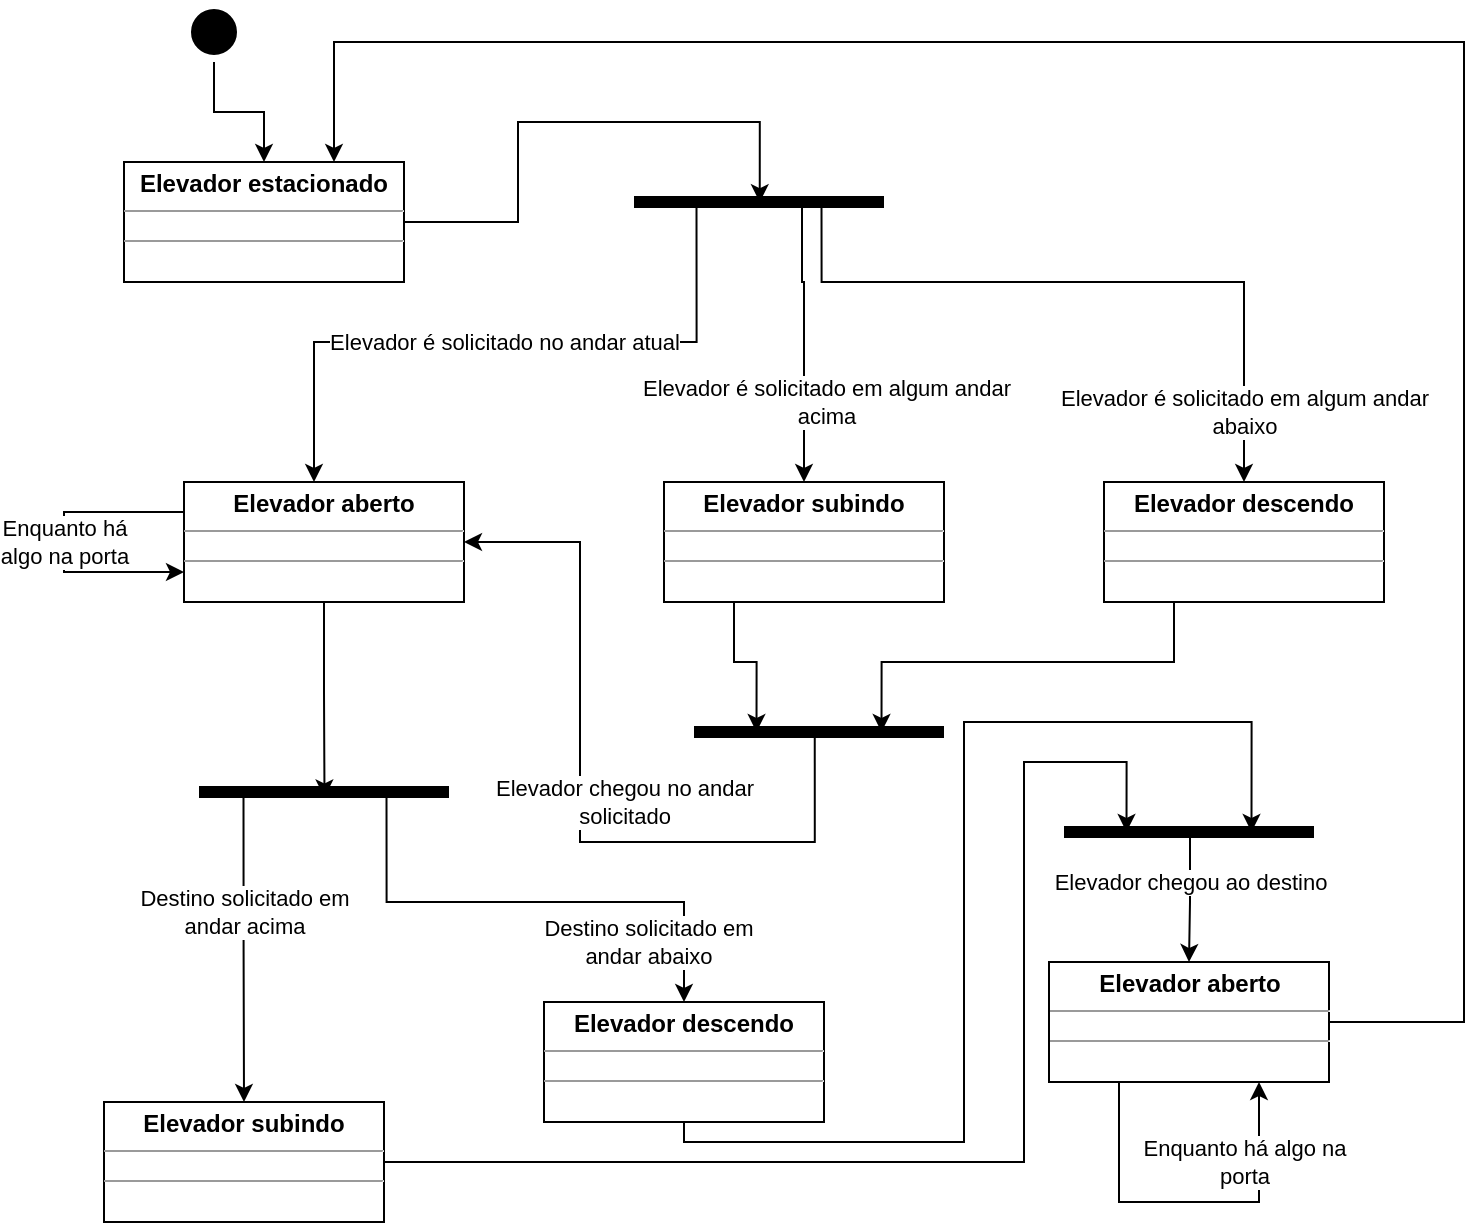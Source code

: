 <mxfile version="16.6.3" type="github">
  <diagram id="zrNJwGnwcq6ZNgj3S5Op" name="Page-1">
    <mxGraphModel dx="868" dy="496" grid="1" gridSize="10" guides="1" tooltips="1" connect="1" arrows="1" fold="1" page="1" pageScale="1" pageWidth="1169" pageHeight="827" math="0" shadow="0">
      <root>
        <mxCell id="0" />
        <mxCell id="1" parent="0" />
        <mxCell id="Ba2wZf8MUgnOTTPcZdg_-17" style="edgeStyle=orthogonalEdgeStyle;rounded=0;orthogonalLoop=1;jettySize=auto;html=1;exitX=0.5;exitY=1;exitDx=0;exitDy=0;entryX=0.5;entryY=0;entryDx=0;entryDy=0;" edge="1" parent="1" source="Ba2wZf8MUgnOTTPcZdg_-18" target="Ba2wZf8MUgnOTTPcZdg_-27">
          <mxGeometry relative="1" as="geometry" />
        </mxCell>
        <mxCell id="Ba2wZf8MUgnOTTPcZdg_-18" value="" style="ellipse;html=1;shape=startState;fillColor=#000000;strokeColor=#000000;" vertex="1" parent="1">
          <mxGeometry x="170" y="190" width="30" height="30" as="geometry" />
        </mxCell>
        <mxCell id="Ba2wZf8MUgnOTTPcZdg_-19" style="edgeStyle=orthogonalEdgeStyle;rounded=0;orthogonalLoop=1;jettySize=auto;html=1;exitX=0.25;exitY=0.5;exitDx=0;exitDy=0;exitPerimeter=0;entryX=0.5;entryY=0;entryDx=0;entryDy=0;" edge="1" parent="1" source="Ba2wZf8MUgnOTTPcZdg_-25">
          <mxGeometry relative="1" as="geometry">
            <Array as="points">
              <mxPoint x="426" y="360" />
              <mxPoint x="235" y="360" />
            </Array>
            <mxPoint x="235" y="430" as="targetPoint" />
          </mxGeometry>
        </mxCell>
        <mxCell id="Ba2wZf8MUgnOTTPcZdg_-20" value="Elevador é solicitado no andar atual" style="edgeLabel;html=1;align=center;verticalAlign=middle;resizable=0;points=[];" vertex="1" connectable="0" parent="Ba2wZf8MUgnOTTPcZdg_-19">
          <mxGeometry x="0.55" y="-2" relative="1" as="geometry">
            <mxPoint x="90" y="2" as="offset" />
          </mxGeometry>
        </mxCell>
        <mxCell id="Ba2wZf8MUgnOTTPcZdg_-21" style="edgeStyle=orthogonalEdgeStyle;rounded=0;orthogonalLoop=1;jettySize=auto;html=1;entryX=0.5;entryY=0;entryDx=0;entryDy=0;exitX=0.672;exitY=0.394;exitDx=0;exitDy=0;exitPerimeter=0;" edge="1" parent="1" source="Ba2wZf8MUgnOTTPcZdg_-25" target="Ba2wZf8MUgnOTTPcZdg_-31">
          <mxGeometry relative="1" as="geometry">
            <Array as="points">
              <mxPoint x="479" y="330" />
              <mxPoint x="480" y="330" />
            </Array>
            <mxPoint x="490" y="290" as="sourcePoint" />
            <mxPoint x="472" y="390" as="targetPoint" />
          </mxGeometry>
        </mxCell>
        <mxCell id="Ba2wZf8MUgnOTTPcZdg_-22" value="Elevador é solicitado em algum andar&lt;br&gt;acima" style="edgeLabel;html=1;align=center;verticalAlign=middle;resizable=0;points=[];" vertex="1" connectable="0" parent="Ba2wZf8MUgnOTTPcZdg_-21">
          <mxGeometry x="0.209" y="2" relative="1" as="geometry">
            <mxPoint x="9" y="16" as="offset" />
          </mxGeometry>
        </mxCell>
        <mxCell id="Ba2wZf8MUgnOTTPcZdg_-23" style="edgeStyle=orthogonalEdgeStyle;rounded=0;orthogonalLoop=1;jettySize=auto;html=1;exitX=0.75;exitY=0.5;exitDx=0;exitDy=0;exitPerimeter=0;" edge="1" parent="1" source="Ba2wZf8MUgnOTTPcZdg_-25" target="Ba2wZf8MUgnOTTPcZdg_-33">
          <mxGeometry relative="1" as="geometry">
            <Array as="points">
              <mxPoint x="489" y="330" />
              <mxPoint x="700" y="330" />
            </Array>
          </mxGeometry>
        </mxCell>
        <mxCell id="Ba2wZf8MUgnOTTPcZdg_-24" value="Elevador é solicitado em algum andar&lt;br&gt;abaixo" style="edgeLabel;html=1;align=center;verticalAlign=middle;resizable=0;points=[];" vertex="1" connectable="0" parent="Ba2wZf8MUgnOTTPcZdg_-23">
          <mxGeometry x="0.8" y="1" relative="1" as="geometry">
            <mxPoint x="-1" as="offset" />
          </mxGeometry>
        </mxCell>
        <mxCell id="Ba2wZf8MUgnOTTPcZdg_-25" value="" style="shape=line;html=1;strokeWidth=6;strokeColor=#000000;" vertex="1" parent="1">
          <mxGeometry x="395" y="285" width="125" height="10" as="geometry" />
        </mxCell>
        <mxCell id="Ba2wZf8MUgnOTTPcZdg_-26" style="edgeStyle=orthogonalEdgeStyle;rounded=0;orthogonalLoop=1;jettySize=auto;html=1;exitX=1;exitY=0.5;exitDx=0;exitDy=0;entryX=0.503;entryY=0.512;entryDx=0;entryDy=0;entryPerimeter=0;" edge="1" parent="1" source="Ba2wZf8MUgnOTTPcZdg_-27" target="Ba2wZf8MUgnOTTPcZdg_-25">
          <mxGeometry relative="1" as="geometry">
            <Array as="points">
              <mxPoint x="337" y="300" />
              <mxPoint x="337" y="250" />
              <mxPoint x="458" y="250" />
            </Array>
          </mxGeometry>
        </mxCell>
        <mxCell id="Ba2wZf8MUgnOTTPcZdg_-27" value="&lt;p style=&quot;margin: 0px ; margin-top: 4px ; text-align: center&quot;&gt;&lt;b&gt;Elevador estacionado&lt;/b&gt;&lt;/p&gt;&lt;hr size=&quot;1&quot;&gt;&lt;div style=&quot;height: 2px&quot;&gt;&lt;/div&gt;&lt;hr size=&quot;1&quot;&gt;&lt;div style=&quot;height: 2px&quot;&gt;&lt;/div&gt;" style="verticalAlign=top;align=left;overflow=fill;fontSize=12;fontFamily=Helvetica;html=1;strokeColor=#000000;" vertex="1" parent="1">
          <mxGeometry x="140" y="270" width="140" height="60" as="geometry" />
        </mxCell>
        <mxCell id="Ba2wZf8MUgnOTTPcZdg_-28" style="edgeStyle=orthogonalEdgeStyle;rounded=0;orthogonalLoop=1;jettySize=auto;html=1;exitX=0.5;exitY=1;exitDx=0;exitDy=0;entryX=0.502;entryY=0.774;entryDx=0;entryDy=0;entryPerimeter=0;" edge="1" parent="1" source="Ba2wZf8MUgnOTTPcZdg_-29" target="Ba2wZf8MUgnOTTPcZdg_-41">
          <mxGeometry relative="1" as="geometry" />
        </mxCell>
        <mxCell id="Ba2wZf8MUgnOTTPcZdg_-29" value="&lt;p style=&quot;margin: 0px ; margin-top: 4px ; text-align: center&quot;&gt;&lt;b&gt;Elevador aberto&lt;/b&gt;&lt;/p&gt;&lt;hr size=&quot;1&quot;&gt;&lt;div style=&quot;height: 2px&quot;&gt;&lt;/div&gt;&lt;hr size=&quot;1&quot;&gt;&lt;div style=&quot;height: 2px&quot;&gt;&lt;/div&gt;" style="verticalAlign=top;align=left;overflow=fill;fontSize=12;fontFamily=Helvetica;html=1;strokeColor=#000000;" vertex="1" parent="1">
          <mxGeometry x="170" y="430" width="140" height="60" as="geometry" />
        </mxCell>
        <mxCell id="Ba2wZf8MUgnOTTPcZdg_-30" style="edgeStyle=orthogonalEdgeStyle;rounded=0;orthogonalLoop=1;jettySize=auto;html=1;exitX=0.25;exitY=1;exitDx=0;exitDy=0;entryX=0.25;entryY=0.5;entryDx=0;entryDy=0;entryPerimeter=0;" edge="1" parent="1" source="Ba2wZf8MUgnOTTPcZdg_-31" target="Ba2wZf8MUgnOTTPcZdg_-36">
          <mxGeometry relative="1" as="geometry" />
        </mxCell>
        <mxCell id="Ba2wZf8MUgnOTTPcZdg_-31" value="&lt;p style=&quot;margin: 0px ; margin-top: 4px ; text-align: center&quot;&gt;&lt;b&gt;Elevador subindo&lt;/b&gt;&lt;/p&gt;&lt;hr size=&quot;1&quot;&gt;&lt;div style=&quot;height: 2px&quot;&gt;&lt;/div&gt;&lt;hr size=&quot;1&quot;&gt;&lt;div style=&quot;height: 2px&quot;&gt;&lt;/div&gt;" style="verticalAlign=top;align=left;overflow=fill;fontSize=12;fontFamily=Helvetica;html=1;strokeColor=#000000;" vertex="1" parent="1">
          <mxGeometry x="410" y="430" width="140" height="60" as="geometry" />
        </mxCell>
        <mxCell id="Ba2wZf8MUgnOTTPcZdg_-32" style="edgeStyle=orthogonalEdgeStyle;rounded=0;orthogonalLoop=1;jettySize=auto;html=1;exitX=0.25;exitY=1;exitDx=0;exitDy=0;entryX=0.75;entryY=0.5;entryDx=0;entryDy=0;entryPerimeter=0;" edge="1" parent="1" source="Ba2wZf8MUgnOTTPcZdg_-33" target="Ba2wZf8MUgnOTTPcZdg_-36">
          <mxGeometry relative="1" as="geometry" />
        </mxCell>
        <mxCell id="Ba2wZf8MUgnOTTPcZdg_-33" value="&lt;p style=&quot;margin: 0px ; margin-top: 4px ; text-align: center&quot;&gt;&lt;b&gt;Elevador descendo&lt;/b&gt;&lt;/p&gt;&lt;hr size=&quot;1&quot;&gt;&lt;div style=&quot;height: 2px&quot;&gt;&lt;/div&gt;&lt;hr size=&quot;1&quot;&gt;&lt;div style=&quot;height: 2px&quot;&gt;&lt;/div&gt;" style="verticalAlign=top;align=left;overflow=fill;fontSize=12;fontFamily=Helvetica;html=1;strokeColor=#000000;" vertex="1" parent="1">
          <mxGeometry x="630" y="430" width="140" height="60" as="geometry" />
        </mxCell>
        <mxCell id="Ba2wZf8MUgnOTTPcZdg_-34" style="edgeStyle=orthogonalEdgeStyle;rounded=0;orthogonalLoop=1;jettySize=auto;html=1;exitX=0.483;exitY=0.533;exitDx=0;exitDy=0;exitPerimeter=0;entryX=1;entryY=0.5;entryDx=0;entryDy=0;" edge="1" parent="1" source="Ba2wZf8MUgnOTTPcZdg_-36" target="Ba2wZf8MUgnOTTPcZdg_-29">
          <mxGeometry relative="1" as="geometry">
            <Array as="points">
              <mxPoint x="485" y="610" />
              <mxPoint x="368" y="610" />
              <mxPoint x="368" y="460" />
            </Array>
          </mxGeometry>
        </mxCell>
        <mxCell id="Ba2wZf8MUgnOTTPcZdg_-35" value="Elevador chegou no andar&lt;br&gt;solicitado" style="edgeLabel;html=1;align=center;verticalAlign=middle;resizable=0;points=[];" vertex="1" connectable="0" parent="Ba2wZf8MUgnOTTPcZdg_-34">
          <mxGeometry x="-0.272" y="-1" relative="1" as="geometry">
            <mxPoint x="-12" y="-19" as="offset" />
          </mxGeometry>
        </mxCell>
        <mxCell id="Ba2wZf8MUgnOTTPcZdg_-36" value="" style="shape=line;html=1;strokeWidth=6;strokeColor=#000000;" vertex="1" parent="1">
          <mxGeometry x="425" y="550" width="125" height="10" as="geometry" />
        </mxCell>
        <mxCell id="Ba2wZf8MUgnOTTPcZdg_-37" style="edgeStyle=orthogonalEdgeStyle;rounded=0;orthogonalLoop=1;jettySize=auto;html=1;exitX=0.75;exitY=0.5;exitDx=0;exitDy=0;exitPerimeter=0;entryX=0.5;entryY=0;entryDx=0;entryDy=0;" edge="1" parent="1" source="Ba2wZf8MUgnOTTPcZdg_-41" target="Ba2wZf8MUgnOTTPcZdg_-45">
          <mxGeometry relative="1" as="geometry">
            <Array as="points">
              <mxPoint x="271" y="640" />
              <mxPoint x="420" y="640" />
            </Array>
          </mxGeometry>
        </mxCell>
        <mxCell id="Ba2wZf8MUgnOTTPcZdg_-38" value="Destino solicitado em&lt;br&gt;andar abaixo" style="edgeLabel;html=1;align=center;verticalAlign=middle;resizable=0;points=[];" vertex="1" connectable="0" parent="Ba2wZf8MUgnOTTPcZdg_-37">
          <mxGeometry x="-0.157" y="-1" relative="1" as="geometry">
            <mxPoint x="78" y="19" as="offset" />
          </mxGeometry>
        </mxCell>
        <mxCell id="Ba2wZf8MUgnOTTPcZdg_-39" style="edgeStyle=orthogonalEdgeStyle;rounded=0;orthogonalLoop=1;jettySize=auto;html=1;exitX=0.178;exitY=0.723;exitDx=0;exitDy=0;exitPerimeter=0;entryX=0.5;entryY=0;entryDx=0;entryDy=0;" edge="1" parent="1" source="Ba2wZf8MUgnOTTPcZdg_-41" target="Ba2wZf8MUgnOTTPcZdg_-43">
          <mxGeometry relative="1" as="geometry">
            <Array as="points" />
          </mxGeometry>
        </mxCell>
        <mxCell id="Ba2wZf8MUgnOTTPcZdg_-40" value="Destino solicitado em&lt;br&gt;andar acima" style="edgeLabel;html=1;align=center;verticalAlign=middle;resizable=0;points=[];" vertex="1" connectable="0" parent="Ba2wZf8MUgnOTTPcZdg_-39">
          <mxGeometry x="-0.725" y="1" relative="1" as="geometry">
            <mxPoint x="-1" y="37" as="offset" />
          </mxGeometry>
        </mxCell>
        <mxCell id="Ba2wZf8MUgnOTTPcZdg_-41" value="" style="shape=line;html=1;strokeWidth=6;strokeColor=#000000;" vertex="1" parent="1">
          <mxGeometry x="177.5" y="580" width="125" height="10" as="geometry" />
        </mxCell>
        <mxCell id="Ba2wZf8MUgnOTTPcZdg_-42" style="edgeStyle=orthogonalEdgeStyle;rounded=0;orthogonalLoop=1;jettySize=auto;html=1;exitX=1;exitY=0.5;exitDx=0;exitDy=0;entryX=0.25;entryY=0.5;entryDx=0;entryDy=0;entryPerimeter=0;" edge="1" parent="1" source="Ba2wZf8MUgnOTTPcZdg_-43" target="Ba2wZf8MUgnOTTPcZdg_-48">
          <mxGeometry relative="1" as="geometry">
            <Array as="points">
              <mxPoint x="590" y="770" />
              <mxPoint x="590" y="570" />
              <mxPoint x="641" y="570" />
            </Array>
          </mxGeometry>
        </mxCell>
        <mxCell id="Ba2wZf8MUgnOTTPcZdg_-43" value="&lt;p style=&quot;margin: 0px ; margin-top: 4px ; text-align: center&quot;&gt;&lt;b&gt;Elevador subindo&lt;/b&gt;&lt;/p&gt;&lt;hr size=&quot;1&quot;&gt;&lt;div style=&quot;height: 2px&quot;&gt;&lt;/div&gt;&lt;hr size=&quot;1&quot;&gt;&lt;div style=&quot;height: 2px&quot;&gt;&lt;/div&gt;" style="verticalAlign=top;align=left;overflow=fill;fontSize=12;fontFamily=Helvetica;html=1;strokeColor=#000000;" vertex="1" parent="1">
          <mxGeometry x="130" y="740" width="140" height="60" as="geometry" />
        </mxCell>
        <mxCell id="Ba2wZf8MUgnOTTPcZdg_-44" style="edgeStyle=orthogonalEdgeStyle;rounded=0;orthogonalLoop=1;jettySize=auto;html=1;exitX=0.5;exitY=1;exitDx=0;exitDy=0;entryX=0.75;entryY=0.5;entryDx=0;entryDy=0;entryPerimeter=0;" edge="1" parent="1" source="Ba2wZf8MUgnOTTPcZdg_-45" target="Ba2wZf8MUgnOTTPcZdg_-48">
          <mxGeometry relative="1" as="geometry">
            <Array as="points">
              <mxPoint x="420" y="760" />
              <mxPoint x="560" y="760" />
              <mxPoint x="560" y="550" />
              <mxPoint x="704" y="550" />
            </Array>
          </mxGeometry>
        </mxCell>
        <mxCell id="Ba2wZf8MUgnOTTPcZdg_-45" value="&lt;p style=&quot;margin: 0px ; margin-top: 4px ; text-align: center&quot;&gt;&lt;b&gt;Elevador descendo&lt;/b&gt;&lt;/p&gt;&lt;hr size=&quot;1&quot;&gt;&lt;div style=&quot;height: 2px&quot;&gt;&lt;/div&gt;&lt;hr size=&quot;1&quot;&gt;&lt;div style=&quot;height: 2px&quot;&gt;&lt;/div&gt;" style="verticalAlign=top;align=left;overflow=fill;fontSize=12;fontFamily=Helvetica;html=1;strokeColor=#000000;" vertex="1" parent="1">
          <mxGeometry x="350" y="690" width="140" height="60" as="geometry" />
        </mxCell>
        <mxCell id="Ba2wZf8MUgnOTTPcZdg_-46" style="edgeStyle=orthogonalEdgeStyle;rounded=0;orthogonalLoop=1;jettySize=auto;html=1;exitX=0.504;exitY=0.514;exitDx=0;exitDy=0;exitPerimeter=0;entryX=0.5;entryY=0;entryDx=0;entryDy=0;" edge="1" parent="1" source="Ba2wZf8MUgnOTTPcZdg_-48" target="Ba2wZf8MUgnOTTPcZdg_-50">
          <mxGeometry relative="1" as="geometry" />
        </mxCell>
        <mxCell id="Ba2wZf8MUgnOTTPcZdg_-47" value="Elevador chegou ao destino" style="edgeLabel;html=1;align=center;verticalAlign=middle;resizable=0;points=[];" vertex="1" connectable="0" parent="Ba2wZf8MUgnOTTPcZdg_-46">
          <mxGeometry x="-0.244" relative="1" as="geometry">
            <mxPoint as="offset" />
          </mxGeometry>
        </mxCell>
        <mxCell id="Ba2wZf8MUgnOTTPcZdg_-48" value="" style="shape=line;html=1;strokeWidth=6;strokeColor=#000000;" vertex="1" parent="1">
          <mxGeometry x="610" y="600" width="125" height="10" as="geometry" />
        </mxCell>
        <mxCell id="Ba2wZf8MUgnOTTPcZdg_-49" style="edgeStyle=orthogonalEdgeStyle;rounded=0;orthogonalLoop=1;jettySize=auto;html=1;exitX=1;exitY=0.5;exitDx=0;exitDy=0;entryX=0.75;entryY=0;entryDx=0;entryDy=0;" edge="1" parent="1" source="Ba2wZf8MUgnOTTPcZdg_-50" target="Ba2wZf8MUgnOTTPcZdg_-27">
          <mxGeometry relative="1" as="geometry">
            <Array as="points">
              <mxPoint x="810" y="700" />
              <mxPoint x="810" y="210" />
              <mxPoint x="245" y="210" />
            </Array>
          </mxGeometry>
        </mxCell>
        <mxCell id="Ba2wZf8MUgnOTTPcZdg_-50" value="&lt;p style=&quot;margin: 0px ; margin-top: 4px ; text-align: center&quot;&gt;&lt;b&gt;Elevador aberto&lt;/b&gt;&lt;/p&gt;&lt;hr size=&quot;1&quot;&gt;&lt;div style=&quot;height: 2px&quot;&gt;&lt;/div&gt;&lt;hr size=&quot;1&quot;&gt;&lt;div style=&quot;height: 2px&quot;&gt;&lt;/div&gt;" style="verticalAlign=top;align=left;overflow=fill;fontSize=12;fontFamily=Helvetica;html=1;strokeColor=#000000;" vertex="1" parent="1">
          <mxGeometry x="602.5" y="670" width="140" height="60" as="geometry" />
        </mxCell>
        <mxCell id="Ba2wZf8MUgnOTTPcZdg_-51" style="edgeStyle=orthogonalEdgeStyle;rounded=0;orthogonalLoop=1;jettySize=auto;html=1;exitX=0;exitY=0.25;exitDx=0;exitDy=0;entryX=0;entryY=0.75;entryDx=0;entryDy=0;" edge="1" parent="1" source="Ba2wZf8MUgnOTTPcZdg_-29" target="Ba2wZf8MUgnOTTPcZdg_-29">
          <mxGeometry relative="1" as="geometry">
            <Array as="points">
              <mxPoint x="110" y="445" />
              <mxPoint x="110" y="475" />
            </Array>
          </mxGeometry>
        </mxCell>
        <mxCell id="Ba2wZf8MUgnOTTPcZdg_-52" value="Enquanto há&lt;br&gt;algo na porta" style="edgeLabel;html=1;align=center;verticalAlign=middle;resizable=0;points=[];" vertex="1" connectable="0" parent="Ba2wZf8MUgnOTTPcZdg_-51">
          <mxGeometry x="-0.162" y="3" relative="1" as="geometry">
            <mxPoint x="-3" y="12" as="offset" />
          </mxGeometry>
        </mxCell>
        <mxCell id="Ba2wZf8MUgnOTTPcZdg_-53" style="edgeStyle=orthogonalEdgeStyle;rounded=0;orthogonalLoop=1;jettySize=auto;html=1;exitX=0.25;exitY=1;exitDx=0;exitDy=0;entryX=0.75;entryY=1;entryDx=0;entryDy=0;" edge="1" parent="1" source="Ba2wZf8MUgnOTTPcZdg_-50" target="Ba2wZf8MUgnOTTPcZdg_-50">
          <mxGeometry relative="1" as="geometry">
            <Array as="points">
              <mxPoint x="638" y="790" />
              <mxPoint x="708" y="790" />
            </Array>
          </mxGeometry>
        </mxCell>
        <mxCell id="Ba2wZf8MUgnOTTPcZdg_-54" value="Enquanto há algo na&lt;br&gt;porta" style="edgeLabel;html=1;align=center;verticalAlign=middle;resizable=0;points=[];" vertex="1" connectable="0" parent="Ba2wZf8MUgnOTTPcZdg_-53">
          <mxGeometry x="-0.274" y="-1" relative="1" as="geometry">
            <mxPoint x="53" y="-21" as="offset" />
          </mxGeometry>
        </mxCell>
      </root>
    </mxGraphModel>
  </diagram>
</mxfile>
